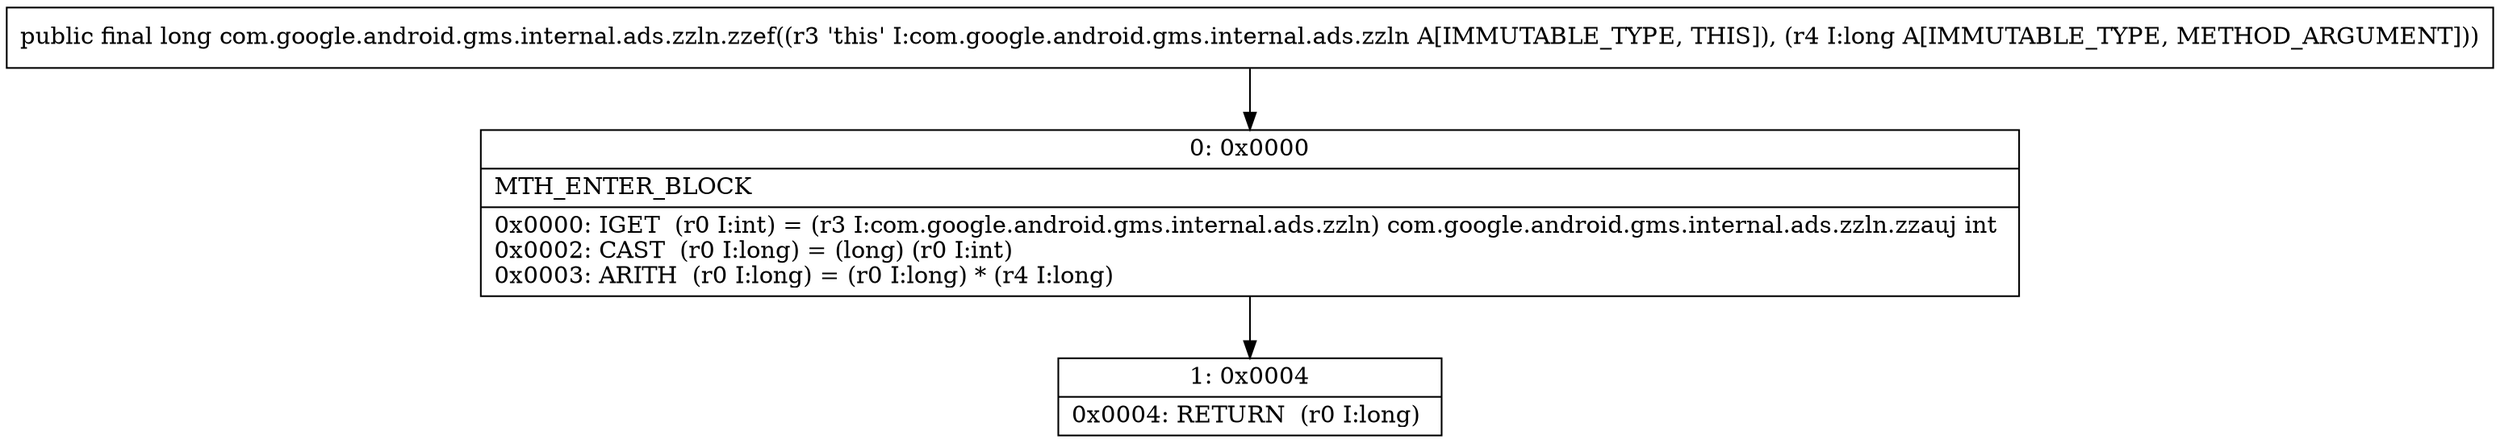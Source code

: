 digraph "CFG forcom.google.android.gms.internal.ads.zzln.zzef(J)J" {
Node_0 [shape=record,label="{0\:\ 0x0000|MTH_ENTER_BLOCK\l|0x0000: IGET  (r0 I:int) = (r3 I:com.google.android.gms.internal.ads.zzln) com.google.android.gms.internal.ads.zzln.zzauj int \l0x0002: CAST  (r0 I:long) = (long) (r0 I:int) \l0x0003: ARITH  (r0 I:long) = (r0 I:long) * (r4 I:long) \l}"];
Node_1 [shape=record,label="{1\:\ 0x0004|0x0004: RETURN  (r0 I:long) \l}"];
MethodNode[shape=record,label="{public final long com.google.android.gms.internal.ads.zzln.zzef((r3 'this' I:com.google.android.gms.internal.ads.zzln A[IMMUTABLE_TYPE, THIS]), (r4 I:long A[IMMUTABLE_TYPE, METHOD_ARGUMENT])) }"];
MethodNode -> Node_0;
Node_0 -> Node_1;
}

